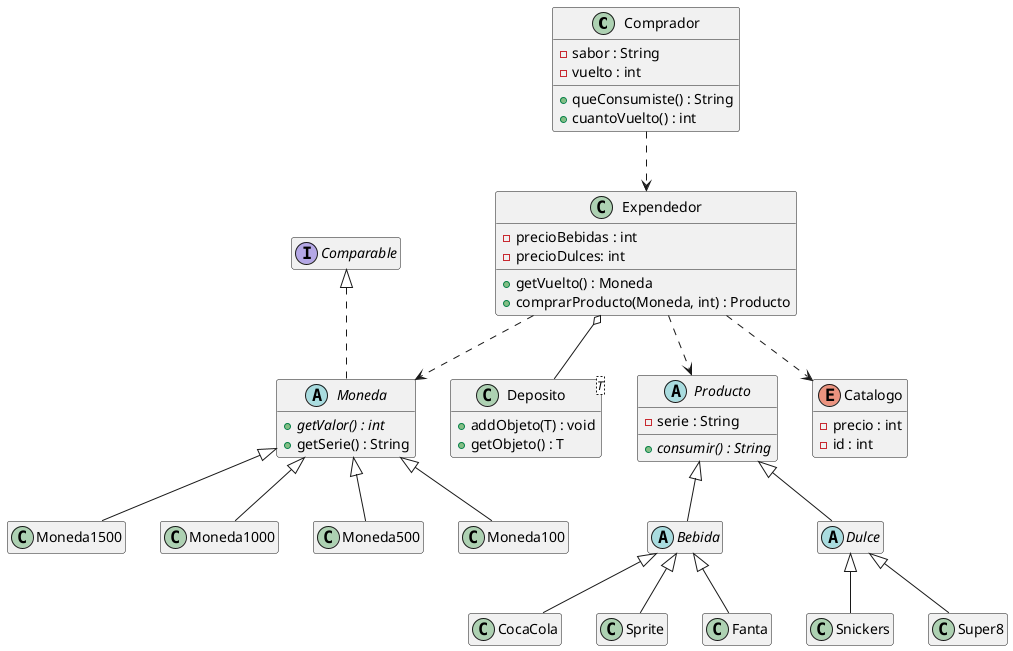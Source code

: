 @startuml UML_Imagen
hide empty methods
hide empty fields

class Comprador {
  {field} - sabor : String
  {field} - vuelto : int
  {method} + queConsumiste() : String
  {method} + cuantoVuelto() : int
}
class Expendedor {
  {field} - precioBebidas : int
  {field} - precioDulces: int
  {method} + getVuelto() : Moneda
  {method} + comprarProducto(Moneda, int) : Producto
}
class Deposito<T> {
    {method} + addObjeto(T) : void 
    {method} + getObjeto() : T
}
abstract Moneda implements Comparable {
  {method} {abstract} + getValor() : int
  {method} + getSerie() : String
}
abstract Producto {
    {field} - serie : String
    {method} {abstract} + consumir() : String
}
abstract Bebida {
}
abstract Dulce {
}
enum Catalogo {
    {field} - precio : int
    {field} - id : int
}

class Moneda1500
class Moneda1000
class Moneda500
class Moneda100

class CocaCola
class Sprite
class Fanta

class Snickers
class Super8

' Dependencias
Comprador ..> Expendedor
Expendedor ..> Producto
Expendedor ..> Moneda
Expendedor ..> Catalogo

' Asociaciones
Expendedor o-- Deposito

' Herencias Producto
Producto <|-- Bebida
Producto <|-- Dulce
Bebida <|-- CocaCola
Bebida <|-- Sprite
Bebida <|-- Fanta 
Dulce <|-- Snickers
Dulce <|-- Super8

' Herencias Moneda
Moneda <|-- Moneda100
Moneda <|-- Moneda500
Moneda <|-- Moneda1000
Moneda <|-- Moneda1500

@enduml
